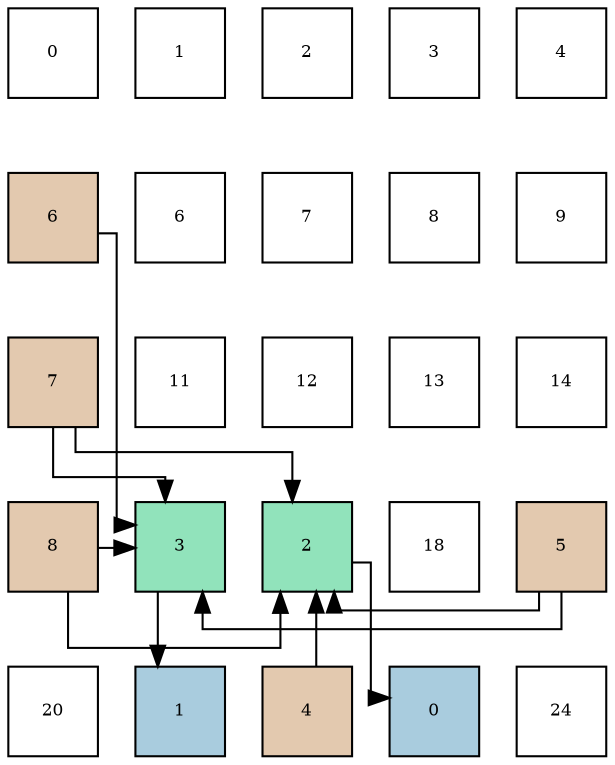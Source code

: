 digraph layout{
 rankdir=TB;
 splines=ortho;
 node [style=filled shape=square fixedsize=true width=0.6];
0[label="0", fontsize=8, fillcolor="#ffffff"];
1[label="1", fontsize=8, fillcolor="#ffffff"];
2[label="2", fontsize=8, fillcolor="#ffffff"];
3[label="3", fontsize=8, fillcolor="#ffffff"];
4[label="4", fontsize=8, fillcolor="#ffffff"];
5[label="6", fontsize=8, fillcolor="#e3c9af"];
6[label="6", fontsize=8, fillcolor="#ffffff"];
7[label="7", fontsize=8, fillcolor="#ffffff"];
8[label="8", fontsize=8, fillcolor="#ffffff"];
9[label="9", fontsize=8, fillcolor="#ffffff"];
10[label="7", fontsize=8, fillcolor="#e3c9af"];
11[label="11", fontsize=8, fillcolor="#ffffff"];
12[label="12", fontsize=8, fillcolor="#ffffff"];
13[label="13", fontsize=8, fillcolor="#ffffff"];
14[label="14", fontsize=8, fillcolor="#ffffff"];
15[label="8", fontsize=8, fillcolor="#e3c9af"];
16[label="3", fontsize=8, fillcolor="#91e3bb"];
17[label="2", fontsize=8, fillcolor="#91e3bb"];
18[label="18", fontsize=8, fillcolor="#ffffff"];
19[label="5", fontsize=8, fillcolor="#e3c9af"];
20[label="20", fontsize=8, fillcolor="#ffffff"];
21[label="1", fontsize=8, fillcolor="#a9ccde"];
22[label="4", fontsize=8, fillcolor="#e3c9af"];
23[label="0", fontsize=8, fillcolor="#a9ccde"];
24[label="24", fontsize=8, fillcolor="#ffffff"];
edge [constraint=false, style=vis];17 -> 23;
16 -> 21;
22 -> 17;
19 -> 17;
19 -> 16;
5 -> 16;
10 -> 17;
10 -> 16;
15 -> 17;
15 -> 16;
edge [constraint=true, style=invis];
0 -> 5 -> 10 -> 15 -> 20;
1 -> 6 -> 11 -> 16 -> 21;
2 -> 7 -> 12 -> 17 -> 22;
3 -> 8 -> 13 -> 18 -> 23;
4 -> 9 -> 14 -> 19 -> 24;
rank = same {0 -> 1 -> 2 -> 3 -> 4};
rank = same {5 -> 6 -> 7 -> 8 -> 9};
rank = same {10 -> 11 -> 12 -> 13 -> 14};
rank = same {15 -> 16 -> 17 -> 18 -> 19};
rank = same {20 -> 21 -> 22 -> 23 -> 24};
}